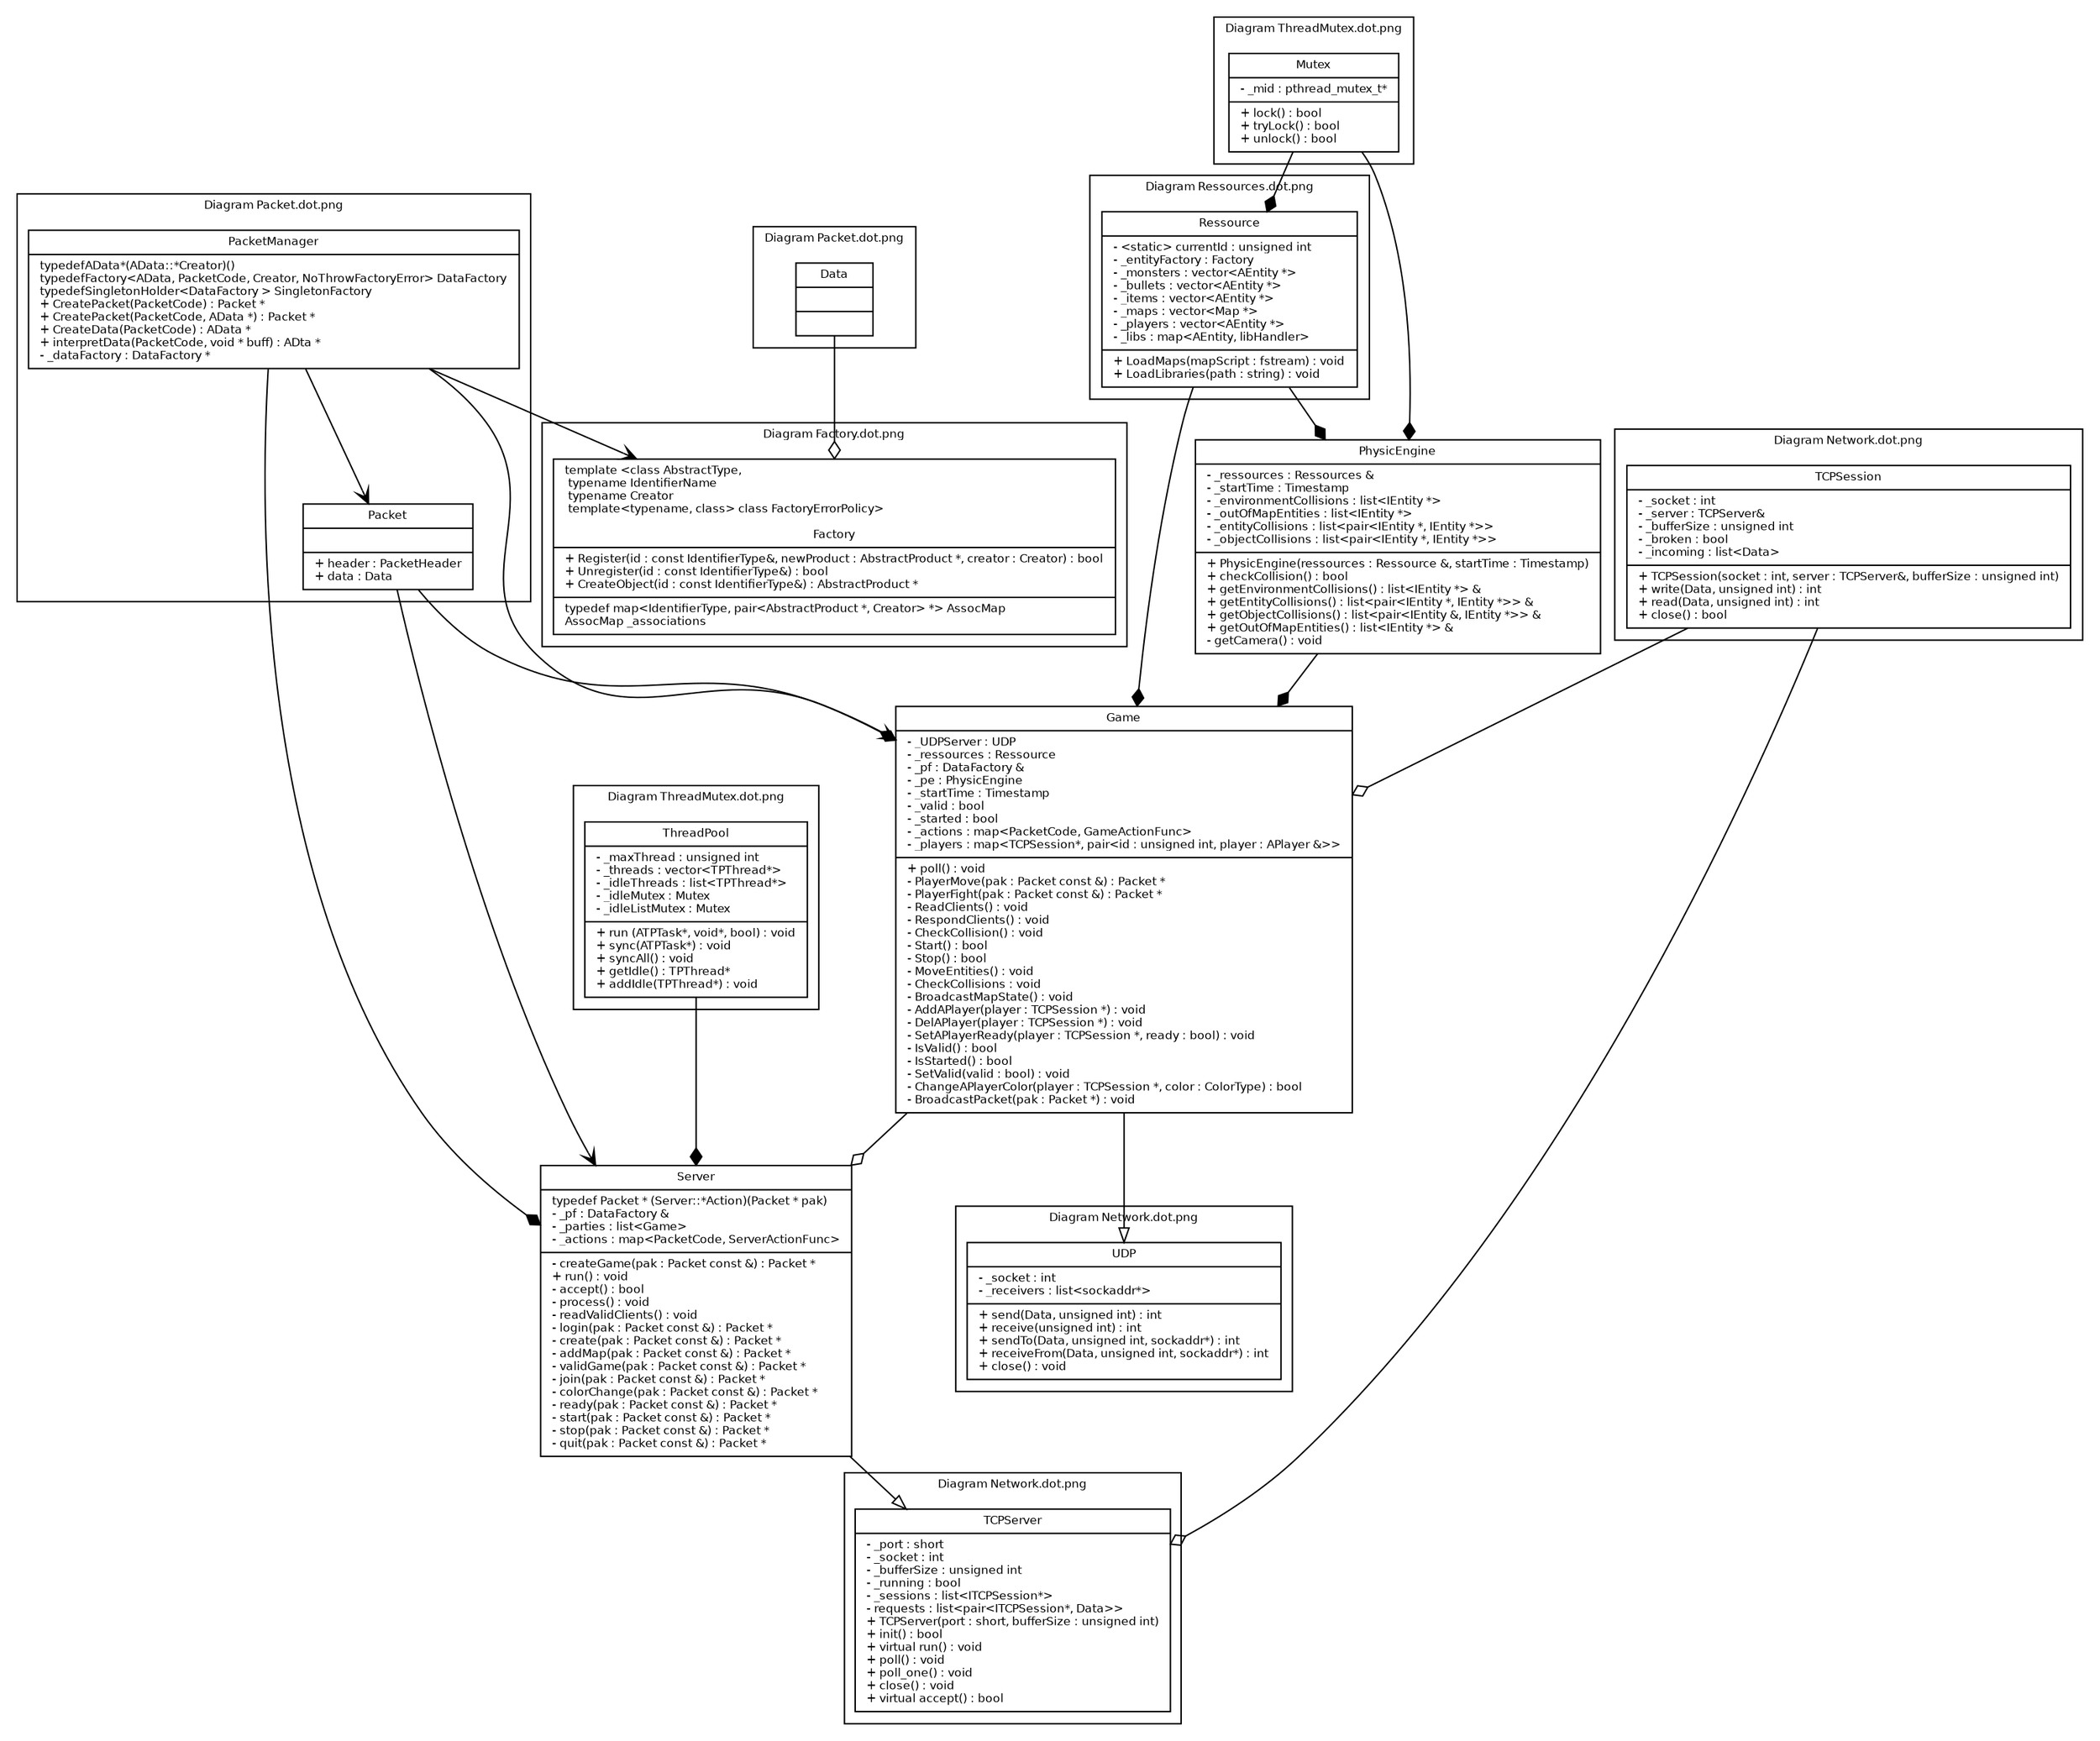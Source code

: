 digraph G {
fontname = "Bitstream Vera Sans"
fontsize = 8

node [
fontname = "Bitstream Vera Sans"
fontsize = 8
shape = "record"
]

subgraph clusterRessources1 {
label = "Diagram Ressources.dot.png"

// Class Ressource
Ressource [
label = "{\
Ressource|\
- \<static\> currentId : unsigned int\l\
- _entityFactory : Factory\l\
- _monsters : vector\<AEntity *\>\l\
- _bullets : vector\<AEntity *\>\l\
- _items : vector\<AEntity *\>\l\
- _maps : vector\<Map *\>\l\
- _players : vector\<AEntity *\>\l\
- _libs : map\<AEntity, libHandler\>\l|\
+ LoadMaps(mapScript : fstream) : void\l\
+ LoadLibraries(path : string) : void\l\
}"

]
}

// Class Game
Game [
label = "{\
Game|\
- _UDPServer : UDP\l\
- _ressources : Ressource\l\
- _pf : DataFactory &\l\
- _pe : PhysicEngine\l\
- _startTime : Timestamp\l\
- _valid : bool\l\
- _started : bool\l\
- _actions : map\<PacketCode, GameActionFunc\>\l\
- _players : map\<TCPSession*, pair\<id : unsigned int, player : APlayer &\>\>\l|\
+ poll() : void\l\
- PlayerMove(pak : Packet const &) : Packet *\l\
- PlayerFight(pak : Packet const &) : Packet *\l\
- ReadClients() : void\l\
- RespondClients() : void\l\
- CheckCollision() : void\l\
- Start() : bool\l\
- Stop() : bool\l\
- MoveEntities() : void\l\
- CheckCollisions : void\l\
- BroadcastMapState() : void\l\
- AddAPlayer(player : TCPSession *) : void\l\
- DelAPlayer(player : TCPSession *) : void\l\
- SetAPlayerReady(player : TCPSession *, ready : bool) : void\l\
- IsValid() : bool\l\
- IsStarted() : bool\l\
- SetValid(valid : bool) : void\l\
- ChangeAPlayerColor(player : TCPSession *, color : ColorType) : bool\l\
- BroadcastPacket(pak : Packet *) : void\l\
}"
]

// Class PhysicEngine
PhysicEngine [
label = "{\
PhysicEngine|\
- _ressources : Ressources &\l\
- _startTime : Timestamp\l\
- _environmentCollisions : list\<IEntity *\>\l\
- _outOfMapEntities : list\<IEntity *\>\l\
- _entityCollisions : list\<pair\<IEntity *, IEntity *\>\>\l\
- _objectCollisions : list\<pair\<IEntity *, IEntity *\>\>\l|\
+ PhysicEngine(ressources : Ressource &, startTime : Timestamp)\l\
+ checkCollision() : bool\l\
+ getEnvironmentCollisions() : list\<IEntity *\> &\l\
+ getEntityCollisions() : list\<pair\<IEntity *, IEntity *\>\> &\l\
+ getObjectCollisions() : list\<pair\<IEntity &, IEntity *\>\> &\l\
+ getOutOfMapEntities() : list\<IEntity *\> &\l\
- getCamera() : void\l\
}"
]

// Class Server
Server [
label = "{\
Server|\
typedef Packet * (Server::*Action)(Packet * pak)\l\
- _pf : DataFactory &\l\
- _parties : list\<Game\>\l\
- _actions : map\<PacketCode, ServerActionFunc\>\l|\
- createGame(pak : Packet const &) : Packet *\l\
+ run() : void\l\
- accept() : bool\l\
- process() : void\l\
- readValidClients() : void\l\
- login(pak : Packet const &) : Packet *\l\
- create(pak : Packet const &) : Packet *\l\
- addMap(pak : Packet const &) : Packet *\l\
- validGame(pak : Packet const &) : Packet *\l\
- join(pak : Packet const &) : Packet *\l\
- colorChange(pak : Packet const &) : Packet *\l\
- ready(pak : Packet const &) : Packet *\l\
- start(pak : Packet const &) : Packet *\l\
- stop(pak : Packet const &) : Packet *\l\
- quit(pak : Packet const &) : Packet *\l\
}"
]

//
// TCPSESSION SUBGRAPH
//
subgraph clusterTCPSession {
label = "Diagram Network.dot.png"

// Class TCPSession
TCPSession [
label = "{\
TCPSession|\
- _socket : int\l\
- _server : TCPServer&\l\
- _bufferSize : unsigned int\l\
- _broken : bool\l\
- _incoming : list\<Data\>\l|\
+ TCPSession(socket : int, server : TCPServer&, bufferSize : unsigned int)\l\
+ write(Data, unsigned int) : int\l\
+ read(Data, unsigned int) : int\l\
+ close() : bool\l\
}"
]

} // END : TCPSESSION SUBGRAPH

//
// UDP SUBGRAPH
//
subgraph clusterUDP {
label = "Diagram Network.dot.png"

// Class UDP
UDP [
label = "{\
UDP|\
- _socket : int\l\
- _receivers : list\<sockaddr*\>\l|\
+ send(Data, unsigned int) : int\l\
+ receive(unsigned int) : int\l\
+ sendTo(Data, unsigned int, sockaddr*) : int\l\
+ receiveFrom(Data, unsigned int, sockaddr*) : int\l\
+ close() : void\l\
}"
]

} // END : UDP SUBGRAPH

//
// TCPSERVER SUBGRAPH
//
subgraph clusterTCPServer {
label = "Diagram Network.dot.png"

// Class TCPServer_Unix
TCPServer [
label = "{\
TCPServer|\
- _port : short\l\
- _socket : int\l\
- _bufferSize : unsigned int\l\
- _running : bool\l\
- _sessions : list\<ITCPSession*\>\l\
- requests : list\<pair\<ITCPSession*, Data\>\>\l\
+ TCPServer(port : short, bufferSize : unsigned int)\l\
+ init() : bool\l\
+ virtual run() : void\l\
+ poll() : void\l\
+ poll_one() : void\l\
+ close() : void\l\
+ virtual accept() : bool\l\
}"
]

} // END : TCPSERVER SUBGRAPH

//
// THREAD SUBGRAPH
//
subgraph clusterThread {
label = "Diagram ThreadMutex.dot.png"

// Concrete thread class for unix

ThreadPool [
label = "{\
ThreadPool|\
- _maxThread : unsigned int\l\
- _threads : vector\<TPThread*\>\l\
- _idleThreads : list\<TPThread*\>\l\
- _idleMutex : Mutex\l\
- _idleListMutex : Mutex\l|\
+ run (ATPTask*, void*, bool) : void\l\
+ sync(ATPTask*) : void\l\
+ syncAll() : void\l\
+ getIdle() : TPThread*\l\
+ addIdle(TPThread*) : void\l\
}"
]

} // END : THREAD SUBGRAPH

//
// MUTEX SUBGRAPH
//
subgraph clusterMutex {
label = "Diagram ThreadMutex.dot.png"

// Class AbsMutex
AbsMutex [
label = "{\
Mutex|\
- _mid : pthread_mutex_t*\l|\
+ lock() : bool\l\
+ tryLock() : bool\l\
+ unlock() : bool\l\
}"
]

} // END : MUTEX SUBGRAPH

//
// APACKET SUBGRAPH
//
subgraph clusterData {
label = "Diagram Packet.dot.png"

Data [
label = "{\
Data||\
}"
]

}

//
// APACKET SUBGRAPH
//
subgraph clusterPacket {
label = "Diagram Packet.dot.png"

Packet [
label = "{\
Packet||\
+ header : PacketHeader\l\
+ data : Data\l\
}"
]

// Class PacketManager
PacketManager [
label = "{\
PacketManager|\
typedef	AData*	(AData::*Creator)()\l\
typedef	Factory\<AData, PacketCode, Creator, NoThrowFactoryError\> DataFactory\l\
typedef	SingletonHolder\<DataFactory \> SingletonFactory\l\
+ CreatePacket(PacketCode) : Packet *\l\
+ CreatePacket(PacketCode, AData *) : Packet *\l\
+ CreateData(PacketCode) : AData *\l\
+ interpretData(PacketCode, void * buff) : ADta *\l\
- _dataFactory : DataFactory *\l\
}"
]

}

subgraph clusterGenericFactory {
label = "Diagram Factory.dot.png"

// Template class Factory
Factory [
label = "{\
template \<class AbstractType,\l\
		  typename IdentifierName\l\
		  typename Creator\l\
		  template\<typename, class\> class FactoryErrorPolicy\>\l\l\
Factory|\
+ Register(id : const IdentifierType&, newProduct : AbstractProduct *, creator : Creator) : bool\l\
+ Unregister(id : const IdentifierType&) : bool\l\
+ CreateObject(id : const IdentifierType&) : AbstractProduct *\l|\
typedef map\<IdentifierType, pair\<AbstractProduct *, Creator\> *\> AssocMap\l\
AssocMap _associations\l\
}"
]

}

edge [
fontname = "Bitstream Vera Sans"
fontsize = 8
]

// Composition
AbsMutex -> PhysicEngine [arrowhead = "diamond" style = "solid"]
AbsMutex -> Ressource [arrowhead = "diamond" style = "solid"]
Ressource -> Game [arrowhead = "diamond" style = "solid"]
PacketManager -> Server [arrowhead = "diamond" style = "solid"]
PacketManager -> Game [arrowhead = "diamond" style = "solid"]
PhysicEngine -> Game [arrowhead = "diamond" style = "solid"]
Ressource -> PhysicEngine [arrowhead = "diamond" style = "solid"]
ThreadPool -> Server [arrowhead = "diamond" style = "solid"]

// Aggregation
TCPSession -> TCPServer [arrowhead = "odiamond" style = "solid"]
TCPSession -> Game [arrowhead = "odiamond" style = "solid"]
Game -> Server [arrowhead = "odiamond" style = "solid"]
Data -> Factory [arrowhead = "odiamond" style = "solid"]

// Uses
PacketManager -> Factory [arrowhead = "vee" style = "solid"]
Packet -> Game [arrowhead = "vee" style = "solid"]
Packet -> Server [arrowhead = "vee" style = "solid"]
PacketManager -> Packet [arrowhead = "vee" style = "solid"]

// Heritage
Server -> TCPServer [arrowhead = "onormal" style = "solid"]
Game -> UDP [arrowhead = "onormal" style = "solid"] 

}
